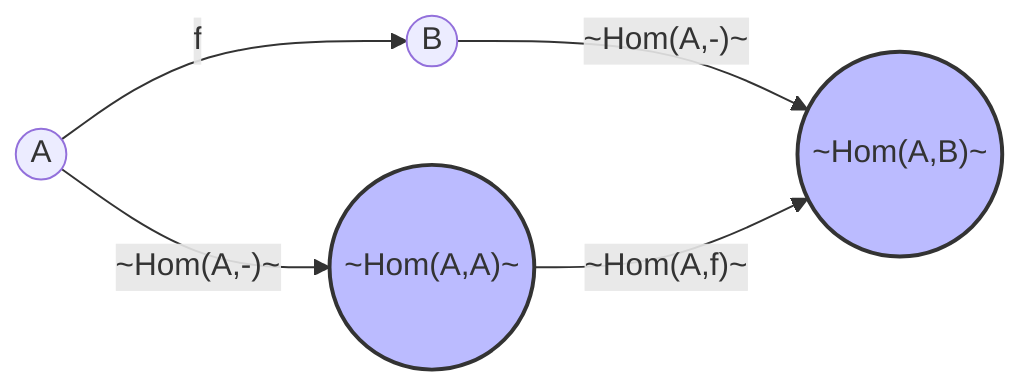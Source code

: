 graph LR
    A((A)) --> |f| B((B))
    B --> |"~Hom(A,-)~"| HomAB(("~Hom(A,B)~"))
    A --> |"~Hom(A,-)~"| HomAA(("~Hom(A,A)~"))
    
    HomAA --> |"~Hom(A,f)~"| HomAB
    
    style HomAA fill:#bbf,stroke:#333,stroke-width:2px
    style HomAB fill:#bbf,stroke:#333,stroke-width:2px